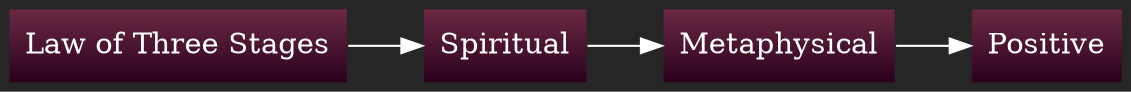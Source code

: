 digraph D {
rankdir = LR
style = filled
color = lightgrey
bgcolor = "#262626"
fillcolor = "darkgray:gold"
gradientangle = 0
"Law of Three Stages" [shape=box, color="#262626", fontcolor=white, fillcolor="#6C2944:#29001C", style=filled, gradientangle=270.05]
"Spiritual" [shape=box, color="#262626", fontcolor=white, fillcolor="#6C2944:#29001C", style=filled, gradientangle=270.05]
"Law of Three Stages" -> "Spiritual" [color=white, penwidth=1]
"Metaphysical" [shape=box, color="#262626", fontcolor=white, fillcolor="#6C2944:#29001C", style=filled, gradientangle=270.05]
"Spiritual" -> "Metaphysical" [color=white, penwidth=1]
"Positive" [shape=box, color="#262626", fontcolor=white, fillcolor="#6C2944:#29001C", style=filled, gradientangle=270.05]
"Metaphysical" -> "Positive" [color=white, penwidth=1]
}